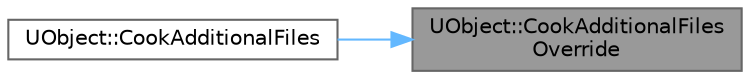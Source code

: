 digraph "UObject::CookAdditionalFilesOverride"
{
 // INTERACTIVE_SVG=YES
 // LATEX_PDF_SIZE
  bgcolor="transparent";
  edge [fontname=Helvetica,fontsize=10,labelfontname=Helvetica,labelfontsize=10];
  node [fontname=Helvetica,fontsize=10,shape=box,height=0.2,width=0.4];
  rankdir="RL";
  Node1 [id="Node000001",label="UObject::CookAdditionalFiles\lOverride",height=0.2,width=0.4,color="gray40", fillcolor="grey60", style="filled", fontcolor="black",tooltip="Called during cook to allow objects to generate additional cooked files alongside their cooked packag..."];
  Node1 -> Node2 [id="edge1_Node000001_Node000002",dir="back",color="steelblue1",style="solid",tooltip=" "];
  Node2 [id="Node000002",label="UObject::CookAdditionalFiles",height=0.2,width=0.4,color="grey40", fillcolor="white", style="filled",URL="$df/def/classUObject.html#a2450e78af72739330dfcc9ea4704c760",tooltip="Called during cook to allow objects to generate additional cooked files alongside their cooked packag..."];
}
